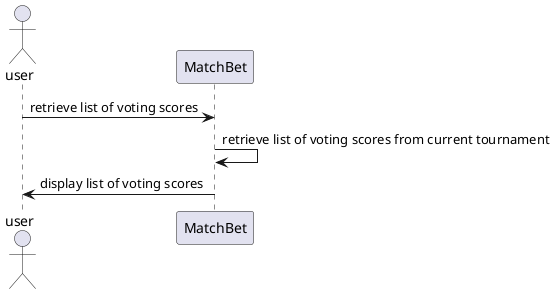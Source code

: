 @startuml
actor user as u
participant MatchBet as m
u -> m: retrieve list of voting scores
m -> m: retrieve list of voting scores from current tournament
m -> u: display list of voting scores
@enduml